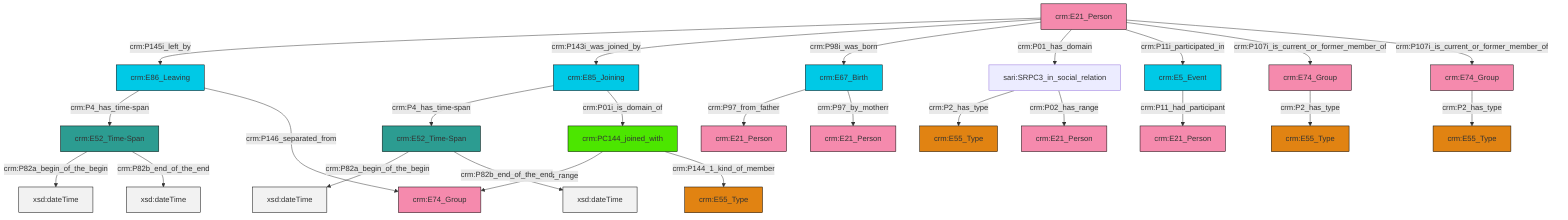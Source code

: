 graph TD
classDef Literal fill:#f2f2f2,stroke:#000000;
classDef CRM_Entity fill:#FFFFFF,stroke:#000000;
classDef Temporal_Entity fill:#00C9E6, stroke:#000000;
classDef Type fill:#E18312, stroke:#000000;
classDef Time-Span fill:#2C9C91, stroke:#000000;
classDef Appellation fill:#FFEB7F, stroke:#000000;
classDef Place fill:#008836, stroke:#000000;
classDef Persistent_Item fill:#B266B2, stroke:#000000;
classDef Conceptual_Object fill:#FFD700, stroke:#000000;
classDef Physical_Thing fill:#D2B48C, stroke:#000000;
classDef Actor fill:#f58aad, stroke:#000000;
classDef PC_Classes fill:#4ce600, stroke:#000000;
classDef Multi fill:#cccccc,stroke:#000000;

0["crm:E67_Birth"]:::Temporal_Entity -->|crm:P97_from_father| 1["crm:E21_Person"]:::Actor
4["crm:E85_Joining"]:::Temporal_Entity -->|crm:P4_has_time-span| 5["crm:E52_Time-Span"]:::Time-Span
6["crm:E21_Person"]:::Actor -->|crm:P145i_left_by| 7["crm:E86_Leaving"]:::Temporal_Entity
6["crm:E21_Person"]:::Actor -->|crm:P143i_was_joined_by| 4["crm:E85_Joining"]:::Temporal_Entity
12["crm:E52_Time-Span"]:::Time-Span -->|crm:P82a_begin_of_the_begin| 13[xsd:dateTime]:::Literal
10["crm:PC144_joined_with"]:::PC_Classes -->|crm:P02_has_range| 14["crm:E74_Group"]:::Actor
5["crm:E52_Time-Span"]:::Time-Span -->|crm:P82a_begin_of_the_begin| 17[xsd:dateTime]:::Literal
6["crm:E21_Person"]:::Actor -->|crm:P98i_was_born| 0["crm:E67_Birth"]:::Temporal_Entity
18["sari:SRPC3_in_social_relation"]:::Default -->|crm:P2_has_type| 19["crm:E55_Type"]:::Type
20["crm:E5_Event"]:::Temporal_Entity -->|crm:P11_had_participant| 21["crm:E21_Person"]:::Actor
31["crm:E74_Group"]:::Actor -->|crm:P2_has_type| 2["crm:E55_Type"]:::Type
32["crm:E74_Group"]:::Actor -->|crm:P2_has_type| 24["crm:E55_Type"]:::Type
0["crm:E67_Birth"]:::Temporal_Entity -->|crm:P97_by_motherr| 34["crm:E21_Person"]:::Actor
7["crm:E86_Leaving"]:::Temporal_Entity -->|crm:P4_has_time-span| 12["crm:E52_Time-Span"]:::Time-Span
18["sari:SRPC3_in_social_relation"]:::Default -->|crm:P02_has_range| 15["crm:E21_Person"]:::Actor
6["crm:E21_Person"]:::Actor -->|crm:P01_has_domain| 18["sari:SRPC3_in_social_relation"]:::Default
7["crm:E86_Leaving"]:::Temporal_Entity -->|crm:P146_separated_from| 14["crm:E74_Group"]:::Actor
6["crm:E21_Person"]:::Actor -->|crm:P11i_participated_in| 20["crm:E5_Event"]:::Temporal_Entity
6["crm:E21_Person"]:::Actor -->|crm:P107i_is_current_or_former_member_of| 32["crm:E74_Group"]:::Actor
12["crm:E52_Time-Span"]:::Time-Span -->|crm:P82b_end_of_the_end| 40[xsd:dateTime]:::Literal
4["crm:E85_Joining"]:::Temporal_Entity -->|crm:P01i_is_domain_of| 10["crm:PC144_joined_with"]:::PC_Classes
10["crm:PC144_joined_with"]:::PC_Classes -->|crm:P144_1_kind_of_member| 22["crm:E55_Type"]:::Type
6["crm:E21_Person"]:::Actor -->|crm:P107i_is_current_or_former_member_of| 31["crm:E74_Group"]:::Actor
5["crm:E52_Time-Span"]:::Time-Span -->|crm:P82b_end_of_the_end| 42[xsd:dateTime]:::Literal